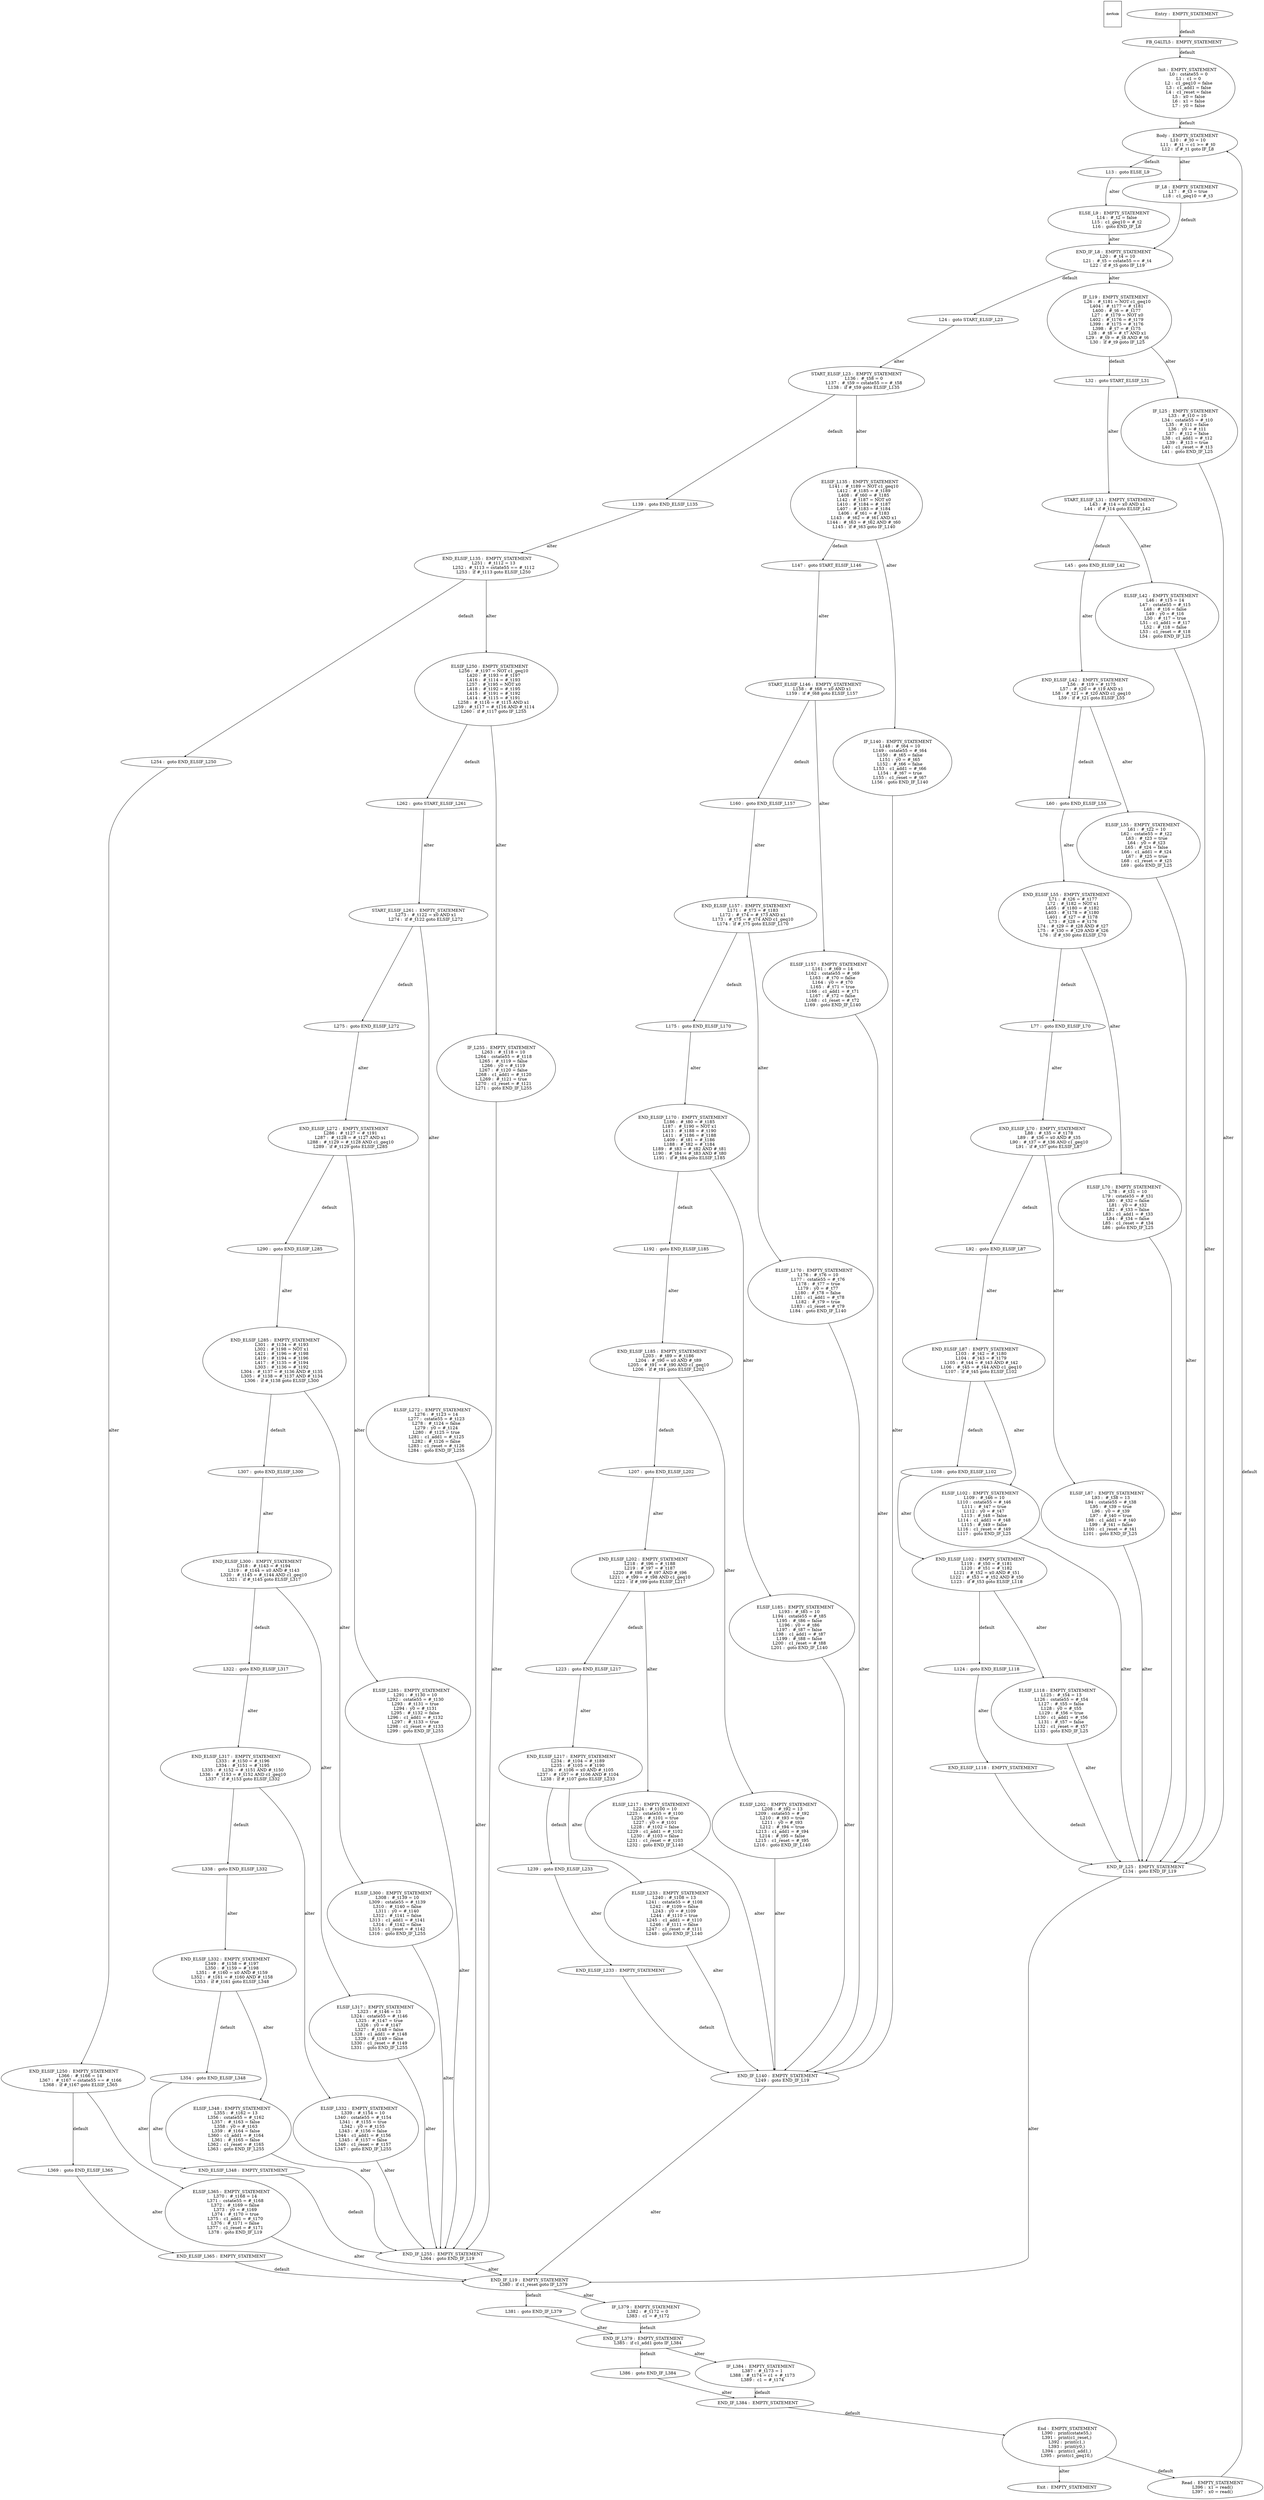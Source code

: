 digraph G {
  ranksep=.25;
  edge [arrowsize=.5]
  domNode [shape=rectangle, fontname="ArialNarrow",
        fontsize=12,  height=1.2];
  "      FB_G4LTL5 :  EMPTY_STATEMENT
"; "           Init :  EMPTY_STATEMENT
             L0 :  cstate55 = 0
             L1 :  c1 = 0
             L2 :  c1_geq10 = false
             L3 :  c1_add1 = false
             L4 :  c1_reset = false
             L5 :  x0 = false
             L6 :  x1 = false
             L7 :  y0 = false
"; "           Body :  EMPTY_STATEMENT
            L10 :  #_t0 = 10
            L11 :  #_t1 = c1 >= #_t0
            L12 :  if #_t1 goto IF_L8
"; "            L13 :  goto ELSE_L9
"; "        ELSE_L9 :  EMPTY_STATEMENT
            L14 :  #_t2 = false
            L15 :  c1_geq10 = #_t2
            L16 :  goto END_IF_L8
"; "          IF_L8 :  EMPTY_STATEMENT
            L17 :  #_t3 = true
            L18 :  c1_geq10 = #_t3
"; "      END_IF_L8 :  EMPTY_STATEMENT
            L20 :  #_t4 = 10
            L21 :  #_t5 = cstate55 == #_t4
            L22 :  if #_t5 goto IF_L19
"; "            L24 :  goto START_ELSIF_L23
"; "         IF_L19 :  EMPTY_STATEMENT
            L26 :  #_t181 = NOT c1_geq10
           L404 :  #_t177 = #_t181
           L400 :  #_t6 = #_t177
            L27 :  #_t179 = NOT x0
           L402 :  #_t176 = #_t179
           L399 :  #_t175 = #_t176
           L398 :  #_t7 = #_t175
            L28 :  #_t8 = #_t7 AND x1
            L29 :  #_t9 = #_t8 AND #_t6
            L30 :  if #_t9 goto IF_L25
"; "            L32 :  goto START_ELSIF_L31
"; "         IF_L25 :  EMPTY_STATEMENT
            L33 :  #_t10 = 10
            L34 :  cstate55 = #_t10
            L35 :  #_t11 = false
            L36 :  y0 = #_t11
            L37 :  #_t12 = false
            L38 :  c1_add1 = #_t12
            L39 :  #_t13 = true
            L40 :  c1_reset = #_t13
            L41 :  goto END_IF_L25
"; "START_ELSIF_L31 :  EMPTY_STATEMENT
            L43 :  #_t14 = x0 AND x1
            L44 :  if #_t14 goto ELSIF_L42
"; "            L45 :  goto END_ELSIF_L42
"; "      ELSIF_L42 :  EMPTY_STATEMENT
            L46 :  #_t15 = 14
            L47 :  cstate55 = #_t15
            L48 :  #_t16 = false
            L49 :  y0 = #_t16
            L50 :  #_t17 = true
            L51 :  c1_add1 = #_t17
            L52 :  #_t18 = false
            L53 :  c1_reset = #_t18
            L54 :  goto END_IF_L25
"; "  END_ELSIF_L42 :  EMPTY_STATEMENT
            L56 :  #_t19 = #_t175
            L57 :  #_t20 = #_t19 AND x1
            L58 :  #_t21 = #_t20 AND c1_geq10
            L59 :  if #_t21 goto ELSIF_L55
"; "            L60 :  goto END_ELSIF_L55
"; "      ELSIF_L55 :  EMPTY_STATEMENT
            L61 :  #_t22 = 10
            L62 :  cstate55 = #_t22
            L63 :  #_t23 = true
            L64 :  y0 = #_t23
            L65 :  #_t24 = false
            L66 :  c1_add1 = #_t24
            L67 :  #_t25 = true
            L68 :  c1_reset = #_t25
            L69 :  goto END_IF_L25
"; "  END_ELSIF_L55 :  EMPTY_STATEMENT
            L71 :  #_t26 = #_t177
            L72 :  #_t182 = NOT x1
           L405 :  #_t180 = #_t182
           L403 :  #_t178 = #_t180
           L401 :  #_t27 = #_t178
            L73 :  #_t28 = #_t176
            L74 :  #_t29 = #_t28 AND #_t27
            L75 :  #_t30 = #_t29 AND #_t26
            L76 :  if #_t30 goto ELSIF_L70
"; "            L77 :  goto END_ELSIF_L70
"; "      ELSIF_L70 :  EMPTY_STATEMENT
            L78 :  #_t31 = 10
            L79 :  cstate55 = #_t31
            L80 :  #_t32 = false
            L81 :  y0 = #_t32
            L82 :  #_t33 = false
            L83 :  c1_add1 = #_t33
            L84 :  #_t34 = false
            L85 :  c1_reset = #_t34
            L86 :  goto END_IF_L25
"; "  END_ELSIF_L70 :  EMPTY_STATEMENT
            L88 :  #_t35 = #_t178
            L89 :  #_t36 = x0 AND #_t35
            L90 :  #_t37 = #_t36 AND c1_geq10
            L91 :  if #_t37 goto ELSIF_L87
"; "            L92 :  goto END_ELSIF_L87
"; "      ELSIF_L87 :  EMPTY_STATEMENT
            L93 :  #_t38 = 13
            L94 :  cstate55 = #_t38
            L95 :  #_t39 = true
            L96 :  y0 = #_t39
            L97 :  #_t40 = true
            L98 :  c1_add1 = #_t40
            L99 :  #_t41 = false
           L100 :  c1_reset = #_t41
           L101 :  goto END_IF_L25
"; "  END_ELSIF_L87 :  EMPTY_STATEMENT
           L103 :  #_t42 = #_t180
           L104 :  #_t43 = #_t179
           L105 :  #_t44 = #_t43 AND #_t42
           L106 :  #_t45 = #_t44 AND c1_geq10
           L107 :  if #_t45 goto ELSIF_L102
"; "           L108 :  goto END_ELSIF_L102
"; "     ELSIF_L102 :  EMPTY_STATEMENT
           L109 :  #_t46 = 10
           L110 :  cstate55 = #_t46
           L111 :  #_t47 = true
           L112 :  y0 = #_t47
           L113 :  #_t48 = false
           L114 :  c1_add1 = #_t48
           L115 :  #_t49 = false
           L116 :  c1_reset = #_t49
           L117 :  goto END_IF_L25
"; " END_ELSIF_L102 :  EMPTY_STATEMENT
           L119 :  #_t50 = #_t181
           L120 :  #_t51 = #_t182
           L121 :  #_t52 = x0 AND #_t51
           L122 :  #_t53 = #_t52 AND #_t50
           L123 :  if #_t53 goto ELSIF_L118
"; "           L124 :  goto END_ELSIF_L118
"; "     ELSIF_L118 :  EMPTY_STATEMENT
           L125 :  #_t54 = 13
           L126 :  cstate55 = #_t54
           L127 :  #_t55 = false
           L128 :  y0 = #_t55
           L129 :  #_t56 = true
           L130 :  c1_add1 = #_t56
           L131 :  #_t57 = false
           L132 :  c1_reset = #_t57
           L133 :  goto END_IF_L25
"; " END_ELSIF_L118 :  EMPTY_STATEMENT
"; "     END_IF_L25 :  EMPTY_STATEMENT
           L134 :  goto END_IF_L19
"; "START_ELSIF_L23 :  EMPTY_STATEMENT
           L136 :  #_t58 = 0
           L137 :  #_t59 = cstate55 == #_t58
           L138 :  if #_t59 goto ELSIF_L135
"; "           L139 :  goto END_ELSIF_L135
"; "     ELSIF_L135 :  EMPTY_STATEMENT
           L141 :  #_t189 = NOT c1_geq10
           L412 :  #_t185 = #_t189
           L408 :  #_t60 = #_t185
           L142 :  #_t187 = NOT x0
           L410 :  #_t184 = #_t187
           L407 :  #_t183 = #_t184
           L406 :  #_t61 = #_t183
           L143 :  #_t62 = #_t61 AND x1
           L144 :  #_t63 = #_t62 AND #_t60
           L145 :  if #_t63 goto IF_L140
"; "           L147 :  goto START_ELSIF_L146
"; "        IF_L140 :  EMPTY_STATEMENT
           L148 :  #_t64 = 10
           L149 :  cstate55 = #_t64
           L150 :  #_t65 = false
           L151 :  y0 = #_t65
           L152 :  #_t66 = false
           L153 :  c1_add1 = #_t66
           L154 :  #_t67 = true
           L155 :  c1_reset = #_t67
           L156 :  goto END_IF_L140
"; "START_ELSIF_L146 :  EMPTY_STATEMENT
           L158 :  #_t68 = x0 AND x1
           L159 :  if #_t68 goto ELSIF_L157
"; "           L160 :  goto END_ELSIF_L157
"; "     ELSIF_L157 :  EMPTY_STATEMENT
           L161 :  #_t69 = 14
           L162 :  cstate55 = #_t69
           L163 :  #_t70 = false
           L164 :  y0 = #_t70
           L165 :  #_t71 = true
           L166 :  c1_add1 = #_t71
           L167 :  #_t72 = false
           L168 :  c1_reset = #_t72
           L169 :  goto END_IF_L140
"; " END_ELSIF_L157 :  EMPTY_STATEMENT
           L171 :  #_t73 = #_t183
           L172 :  #_t74 = #_t73 AND x1
           L173 :  #_t75 = #_t74 AND c1_geq10
           L174 :  if #_t75 goto ELSIF_L170
"; "           L175 :  goto END_ELSIF_L170
"; "     ELSIF_L170 :  EMPTY_STATEMENT
           L176 :  #_t76 = 10
           L177 :  cstate55 = #_t76
           L178 :  #_t77 = true
           L179 :  y0 = #_t77
           L180 :  #_t78 = false
           L181 :  c1_add1 = #_t78
           L182 :  #_t79 = true
           L183 :  c1_reset = #_t79
           L184 :  goto END_IF_L140
"; " END_ELSIF_L170 :  EMPTY_STATEMENT
           L186 :  #_t80 = #_t185
           L187 :  #_t190 = NOT x1
           L413 :  #_t188 = #_t190
           L411 :  #_t186 = #_t188
           L409 :  #_t81 = #_t186
           L188 :  #_t82 = #_t184
           L189 :  #_t83 = #_t82 AND #_t81
           L190 :  #_t84 = #_t83 AND #_t80
           L191 :  if #_t84 goto ELSIF_L185
"; "           L192 :  goto END_ELSIF_L185
"; "     ELSIF_L185 :  EMPTY_STATEMENT
           L193 :  #_t85 = 10
           L194 :  cstate55 = #_t85
           L195 :  #_t86 = false
           L196 :  y0 = #_t86
           L197 :  #_t87 = false
           L198 :  c1_add1 = #_t87
           L199 :  #_t88 = false
           L200 :  c1_reset = #_t88
           L201 :  goto END_IF_L140
"; " END_ELSIF_L185 :  EMPTY_STATEMENT
           L203 :  #_t89 = #_t186
           L204 :  #_t90 = x0 AND #_t89
           L205 :  #_t91 = #_t90 AND c1_geq10
           L206 :  if #_t91 goto ELSIF_L202
"; "           L207 :  goto END_ELSIF_L202
"; "     ELSIF_L202 :  EMPTY_STATEMENT
           L208 :  #_t92 = 13
           L209 :  cstate55 = #_t92
           L210 :  #_t93 = true
           L211 :  y0 = #_t93
           L212 :  #_t94 = true
           L213 :  c1_add1 = #_t94
           L214 :  #_t95 = false
           L215 :  c1_reset = #_t95
           L216 :  goto END_IF_L140
"; " END_ELSIF_L202 :  EMPTY_STATEMENT
           L218 :  #_t96 = #_t188
           L219 :  #_t97 = #_t187
           L220 :  #_t98 = #_t97 AND #_t96
           L221 :  #_t99 = #_t98 AND c1_geq10
           L222 :  if #_t99 goto ELSIF_L217
"; "           L223 :  goto END_ELSIF_L217
"; "     ELSIF_L217 :  EMPTY_STATEMENT
           L224 :  #_t100 = 10
           L225 :  cstate55 = #_t100
           L226 :  #_t101 = true
           L227 :  y0 = #_t101
           L228 :  #_t102 = false
           L229 :  c1_add1 = #_t102
           L230 :  #_t103 = false
           L231 :  c1_reset = #_t103
           L232 :  goto END_IF_L140
"; " END_ELSIF_L217 :  EMPTY_STATEMENT
           L234 :  #_t104 = #_t189
           L235 :  #_t105 = #_t190
           L236 :  #_t106 = x0 AND #_t105
           L237 :  #_t107 = #_t106 AND #_t104
           L238 :  if #_t107 goto ELSIF_L233
"; "           L239 :  goto END_ELSIF_L233
"; "     ELSIF_L233 :  EMPTY_STATEMENT
           L240 :  #_t108 = 13
           L241 :  cstate55 = #_t108
           L242 :  #_t109 = false
           L243 :  y0 = #_t109
           L244 :  #_t110 = true
           L245 :  c1_add1 = #_t110
           L246 :  #_t111 = false
           L247 :  c1_reset = #_t111
           L248 :  goto END_IF_L140
"; " END_ELSIF_L233 :  EMPTY_STATEMENT
"; "    END_IF_L140 :  EMPTY_STATEMENT
           L249 :  goto END_IF_L19
"; " END_ELSIF_L135 :  EMPTY_STATEMENT
           L251 :  #_t112 = 13
           L252 :  #_t113 = cstate55 == #_t112
           L253 :  if #_t113 goto ELSIF_L250
"; "           L254 :  goto END_ELSIF_L250
"; "     ELSIF_L250 :  EMPTY_STATEMENT
           L256 :  #_t197 = NOT c1_geq10
           L420 :  #_t193 = #_t197
           L416 :  #_t114 = #_t193
           L257 :  #_t195 = NOT x0
           L418 :  #_t192 = #_t195
           L415 :  #_t191 = #_t192
           L414 :  #_t115 = #_t191
           L258 :  #_t116 = #_t115 AND x1
           L259 :  #_t117 = #_t116 AND #_t114
           L260 :  if #_t117 goto IF_L255
"; "           L262 :  goto START_ELSIF_L261
"; "        IF_L255 :  EMPTY_STATEMENT
           L263 :  #_t118 = 10
           L264 :  cstate55 = #_t118
           L265 :  #_t119 = false
           L266 :  y0 = #_t119
           L267 :  #_t120 = false
           L268 :  c1_add1 = #_t120
           L269 :  #_t121 = true
           L270 :  c1_reset = #_t121
           L271 :  goto END_IF_L255
"; "START_ELSIF_L261 :  EMPTY_STATEMENT
           L273 :  #_t122 = x0 AND x1
           L274 :  if #_t122 goto ELSIF_L272
"; "           L275 :  goto END_ELSIF_L272
"; "     ELSIF_L272 :  EMPTY_STATEMENT
           L276 :  #_t123 = 14
           L277 :  cstate55 = #_t123
           L278 :  #_t124 = false
           L279 :  y0 = #_t124
           L280 :  #_t125 = true
           L281 :  c1_add1 = #_t125
           L282 :  #_t126 = false
           L283 :  c1_reset = #_t126
           L284 :  goto END_IF_L255
"; " END_ELSIF_L272 :  EMPTY_STATEMENT
           L286 :  #_t127 = #_t191
           L287 :  #_t128 = #_t127 AND x1
           L288 :  #_t129 = #_t128 AND c1_geq10
           L289 :  if #_t129 goto ELSIF_L285
"; "           L290 :  goto END_ELSIF_L285
"; "     ELSIF_L285 :  EMPTY_STATEMENT
           L291 :  #_t130 = 10
           L292 :  cstate55 = #_t130
           L293 :  #_t131 = true
           L294 :  y0 = #_t131
           L295 :  #_t132 = false
           L296 :  c1_add1 = #_t132
           L297 :  #_t133 = true
           L298 :  c1_reset = #_t133
           L299 :  goto END_IF_L255
"; " END_ELSIF_L285 :  EMPTY_STATEMENT
           L301 :  #_t134 = #_t193
           L302 :  #_t198 = NOT x1
           L421 :  #_t196 = #_t198
           L419 :  #_t194 = #_t196
           L417 :  #_t135 = #_t194
           L303 :  #_t136 = #_t192
           L304 :  #_t137 = #_t136 AND #_t135
           L305 :  #_t138 = #_t137 AND #_t134
           L306 :  if #_t138 goto ELSIF_L300
"; "           L307 :  goto END_ELSIF_L300
"; "     ELSIF_L300 :  EMPTY_STATEMENT
           L308 :  #_t139 = 10
           L309 :  cstate55 = #_t139
           L310 :  #_t140 = false
           L311 :  y0 = #_t140
           L312 :  #_t141 = false
           L313 :  c1_add1 = #_t141
           L314 :  #_t142 = false
           L315 :  c1_reset = #_t142
           L316 :  goto END_IF_L255
"; " END_ELSIF_L300 :  EMPTY_STATEMENT
           L318 :  #_t143 = #_t194
           L319 :  #_t144 = x0 AND #_t143
           L320 :  #_t145 = #_t144 AND c1_geq10
           L321 :  if #_t145 goto ELSIF_L317
"; "           L322 :  goto END_ELSIF_L317
"; "     ELSIF_L317 :  EMPTY_STATEMENT
           L323 :  #_t146 = 13
           L324 :  cstate55 = #_t146
           L325 :  #_t147 = true
           L326 :  y0 = #_t147
           L327 :  #_t148 = false
           L328 :  c1_add1 = #_t148
           L329 :  #_t149 = false
           L330 :  c1_reset = #_t149
           L331 :  goto END_IF_L255
"; " END_ELSIF_L317 :  EMPTY_STATEMENT
           L333 :  #_t150 = #_t196
           L334 :  #_t151 = #_t195
           L335 :  #_t152 = #_t151 AND #_t150
           L336 :  #_t153 = #_t152 AND c1_geq10
           L337 :  if #_t153 goto ELSIF_L332
"; "           L338 :  goto END_ELSIF_L332
"; "     ELSIF_L332 :  EMPTY_STATEMENT
           L339 :  #_t154 = 10
           L340 :  cstate55 = #_t154
           L341 :  #_t155 = true
           L342 :  y0 = #_t155
           L343 :  #_t156 = false
           L344 :  c1_add1 = #_t156
           L345 :  #_t157 = false
           L346 :  c1_reset = #_t157
           L347 :  goto END_IF_L255
"; " END_ELSIF_L332 :  EMPTY_STATEMENT
           L349 :  #_t158 = #_t197
           L350 :  #_t159 = #_t198
           L351 :  #_t160 = x0 AND #_t159
           L352 :  #_t161 = #_t160 AND #_t158
           L353 :  if #_t161 goto ELSIF_L348
"; "           L354 :  goto END_ELSIF_L348
"; "     ELSIF_L348 :  EMPTY_STATEMENT
           L355 :  #_t162 = 13
           L356 :  cstate55 = #_t162
           L357 :  #_t163 = false
           L358 :  y0 = #_t163
           L359 :  #_t164 = false
           L360 :  c1_add1 = #_t164
           L361 :  #_t165 = false
           L362 :  c1_reset = #_t165
           L363 :  goto END_IF_L255
"; " END_ELSIF_L348 :  EMPTY_STATEMENT
"; "    END_IF_L255 :  EMPTY_STATEMENT
           L364 :  goto END_IF_L19
"; " END_ELSIF_L250 :  EMPTY_STATEMENT
           L366 :  #_t166 = 14
           L367 :  #_t167 = cstate55 == #_t166
           L368 :  if #_t167 goto ELSIF_L365
"; "           L369 :  goto END_ELSIF_L365
"; "     ELSIF_L365 :  EMPTY_STATEMENT
           L370 :  #_t168 = 14
           L371 :  cstate55 = #_t168
           L372 :  #_t169 = false
           L373 :  y0 = #_t169
           L374 :  #_t170 = true
           L375 :  c1_add1 = #_t170
           L376 :  #_t171 = false
           L377 :  c1_reset = #_t171
           L378 :  goto END_IF_L19
"; " END_ELSIF_L365 :  EMPTY_STATEMENT
"; "     END_IF_L19 :  EMPTY_STATEMENT
           L380 :  if c1_reset goto IF_L379
"; "           L381 :  goto END_IF_L379
"; "        IF_L379 :  EMPTY_STATEMENT
           L382 :  #_t172 = 0
           L383 :  c1 = #_t172
"; "    END_IF_L379 :  EMPTY_STATEMENT
           L385 :  if c1_add1 goto IF_L384
"; "           L386 :  goto END_IF_L384
"; "        IF_L384 :  EMPTY_STATEMENT
           L387 :  #_t173 = 1
           L388 :  #_t174 = c1 + #_t173
           L389 :  c1 = #_t174
"; "    END_IF_L384 :  EMPTY_STATEMENT
"; "          Entry :  EMPTY_STATEMENT
"; "            End :  EMPTY_STATEMENT
           L390 :  print(cstate55,)
           L391 :  print(c1_reset,)
           L392 :  print(c1,)
           L393 :  print(y0,)
           L394 :  print(c1_add1,)
           L395 :  print(c1_geq10,)
"; "           Exit :  EMPTY_STATEMENT
"; "           Read :  EMPTY_STATEMENT
           L396 :  x1 = read()
           L397 :  x0 = read()
"; 
  "      FB_G4LTL5 :  EMPTY_STATEMENT
" -> "           Init :  EMPTY_STATEMENT
             L0 :  cstate55 = 0
             L1 :  c1 = 0
             L2 :  c1_geq10 = false
             L3 :  c1_add1 = false
             L4 :  c1_reset = false
             L5 :  x0 = false
             L6 :  x1 = false
             L7 :  y0 = false
"  [label="default"];
  "           Init :  EMPTY_STATEMENT
             L0 :  cstate55 = 0
             L1 :  c1 = 0
             L2 :  c1_geq10 = false
             L3 :  c1_add1 = false
             L4 :  c1_reset = false
             L5 :  x0 = false
             L6 :  x1 = false
             L7 :  y0 = false
" -> "           Body :  EMPTY_STATEMENT
            L10 :  #_t0 = 10
            L11 :  #_t1 = c1 >= #_t0
            L12 :  if #_t1 goto IF_L8
"  [label="default"];
  "           Body :  EMPTY_STATEMENT
            L10 :  #_t0 = 10
            L11 :  #_t1 = c1 >= #_t0
            L12 :  if #_t1 goto IF_L8
" -> "            L13 :  goto ELSE_L9
"  [label="default"];
  "           Body :  EMPTY_STATEMENT
            L10 :  #_t0 = 10
            L11 :  #_t1 = c1 >= #_t0
            L12 :  if #_t1 goto IF_L8
" -> "          IF_L8 :  EMPTY_STATEMENT
            L17 :  #_t3 = true
            L18 :  c1_geq10 = #_t3
"  [label="alter"];
  "            L13 :  goto ELSE_L9
" -> "        ELSE_L9 :  EMPTY_STATEMENT
            L14 :  #_t2 = false
            L15 :  c1_geq10 = #_t2
            L16 :  goto END_IF_L8
"  [label="alter"];
  "        ELSE_L9 :  EMPTY_STATEMENT
            L14 :  #_t2 = false
            L15 :  c1_geq10 = #_t2
            L16 :  goto END_IF_L8
" -> "      END_IF_L8 :  EMPTY_STATEMENT
            L20 :  #_t4 = 10
            L21 :  #_t5 = cstate55 == #_t4
            L22 :  if #_t5 goto IF_L19
"  [label="alter"];
  "          IF_L8 :  EMPTY_STATEMENT
            L17 :  #_t3 = true
            L18 :  c1_geq10 = #_t3
" -> "      END_IF_L8 :  EMPTY_STATEMENT
            L20 :  #_t4 = 10
            L21 :  #_t5 = cstate55 == #_t4
            L22 :  if #_t5 goto IF_L19
"  [label="default"];
  "      END_IF_L8 :  EMPTY_STATEMENT
            L20 :  #_t4 = 10
            L21 :  #_t5 = cstate55 == #_t4
            L22 :  if #_t5 goto IF_L19
" -> "            L24 :  goto START_ELSIF_L23
"  [label="default"];
  "      END_IF_L8 :  EMPTY_STATEMENT
            L20 :  #_t4 = 10
            L21 :  #_t5 = cstate55 == #_t4
            L22 :  if #_t5 goto IF_L19
" -> "         IF_L19 :  EMPTY_STATEMENT
            L26 :  #_t181 = NOT c1_geq10
           L404 :  #_t177 = #_t181
           L400 :  #_t6 = #_t177
            L27 :  #_t179 = NOT x0
           L402 :  #_t176 = #_t179
           L399 :  #_t175 = #_t176
           L398 :  #_t7 = #_t175
            L28 :  #_t8 = #_t7 AND x1
            L29 :  #_t9 = #_t8 AND #_t6
            L30 :  if #_t9 goto IF_L25
"  [label="alter"];
  "            L24 :  goto START_ELSIF_L23
" -> "START_ELSIF_L23 :  EMPTY_STATEMENT
           L136 :  #_t58 = 0
           L137 :  #_t59 = cstate55 == #_t58
           L138 :  if #_t59 goto ELSIF_L135
"  [label="alter"];
  "         IF_L19 :  EMPTY_STATEMENT
            L26 :  #_t181 = NOT c1_geq10
           L404 :  #_t177 = #_t181
           L400 :  #_t6 = #_t177
            L27 :  #_t179 = NOT x0
           L402 :  #_t176 = #_t179
           L399 :  #_t175 = #_t176
           L398 :  #_t7 = #_t175
            L28 :  #_t8 = #_t7 AND x1
            L29 :  #_t9 = #_t8 AND #_t6
            L30 :  if #_t9 goto IF_L25
" -> "            L32 :  goto START_ELSIF_L31
"  [label="default"];
  "         IF_L19 :  EMPTY_STATEMENT
            L26 :  #_t181 = NOT c1_geq10
           L404 :  #_t177 = #_t181
           L400 :  #_t6 = #_t177
            L27 :  #_t179 = NOT x0
           L402 :  #_t176 = #_t179
           L399 :  #_t175 = #_t176
           L398 :  #_t7 = #_t175
            L28 :  #_t8 = #_t7 AND x1
            L29 :  #_t9 = #_t8 AND #_t6
            L30 :  if #_t9 goto IF_L25
" -> "         IF_L25 :  EMPTY_STATEMENT
            L33 :  #_t10 = 10
            L34 :  cstate55 = #_t10
            L35 :  #_t11 = false
            L36 :  y0 = #_t11
            L37 :  #_t12 = false
            L38 :  c1_add1 = #_t12
            L39 :  #_t13 = true
            L40 :  c1_reset = #_t13
            L41 :  goto END_IF_L25
"  [label="alter"];
  "            L32 :  goto START_ELSIF_L31
" -> "START_ELSIF_L31 :  EMPTY_STATEMENT
            L43 :  #_t14 = x0 AND x1
            L44 :  if #_t14 goto ELSIF_L42
"  [label="alter"];
  "         IF_L25 :  EMPTY_STATEMENT
            L33 :  #_t10 = 10
            L34 :  cstate55 = #_t10
            L35 :  #_t11 = false
            L36 :  y0 = #_t11
            L37 :  #_t12 = false
            L38 :  c1_add1 = #_t12
            L39 :  #_t13 = true
            L40 :  c1_reset = #_t13
            L41 :  goto END_IF_L25
" -> "     END_IF_L25 :  EMPTY_STATEMENT
           L134 :  goto END_IF_L19
"  [label="alter"];
  "START_ELSIF_L31 :  EMPTY_STATEMENT
            L43 :  #_t14 = x0 AND x1
            L44 :  if #_t14 goto ELSIF_L42
" -> "            L45 :  goto END_ELSIF_L42
"  [label="default"];
  "START_ELSIF_L31 :  EMPTY_STATEMENT
            L43 :  #_t14 = x0 AND x1
            L44 :  if #_t14 goto ELSIF_L42
" -> "      ELSIF_L42 :  EMPTY_STATEMENT
            L46 :  #_t15 = 14
            L47 :  cstate55 = #_t15
            L48 :  #_t16 = false
            L49 :  y0 = #_t16
            L50 :  #_t17 = true
            L51 :  c1_add1 = #_t17
            L52 :  #_t18 = false
            L53 :  c1_reset = #_t18
            L54 :  goto END_IF_L25
"  [label="alter"];
  "            L45 :  goto END_ELSIF_L42
" -> "  END_ELSIF_L42 :  EMPTY_STATEMENT
            L56 :  #_t19 = #_t175
            L57 :  #_t20 = #_t19 AND x1
            L58 :  #_t21 = #_t20 AND c1_geq10
            L59 :  if #_t21 goto ELSIF_L55
"  [label="alter"];
  "      ELSIF_L42 :  EMPTY_STATEMENT
            L46 :  #_t15 = 14
            L47 :  cstate55 = #_t15
            L48 :  #_t16 = false
            L49 :  y0 = #_t16
            L50 :  #_t17 = true
            L51 :  c1_add1 = #_t17
            L52 :  #_t18 = false
            L53 :  c1_reset = #_t18
            L54 :  goto END_IF_L25
" -> "     END_IF_L25 :  EMPTY_STATEMENT
           L134 :  goto END_IF_L19
"  [label="alter"];
  "  END_ELSIF_L42 :  EMPTY_STATEMENT
            L56 :  #_t19 = #_t175
            L57 :  #_t20 = #_t19 AND x1
            L58 :  #_t21 = #_t20 AND c1_geq10
            L59 :  if #_t21 goto ELSIF_L55
" -> "            L60 :  goto END_ELSIF_L55
"  [label="default"];
  "  END_ELSIF_L42 :  EMPTY_STATEMENT
            L56 :  #_t19 = #_t175
            L57 :  #_t20 = #_t19 AND x1
            L58 :  #_t21 = #_t20 AND c1_geq10
            L59 :  if #_t21 goto ELSIF_L55
" -> "      ELSIF_L55 :  EMPTY_STATEMENT
            L61 :  #_t22 = 10
            L62 :  cstate55 = #_t22
            L63 :  #_t23 = true
            L64 :  y0 = #_t23
            L65 :  #_t24 = false
            L66 :  c1_add1 = #_t24
            L67 :  #_t25 = true
            L68 :  c1_reset = #_t25
            L69 :  goto END_IF_L25
"  [label="alter"];
  "            L60 :  goto END_ELSIF_L55
" -> "  END_ELSIF_L55 :  EMPTY_STATEMENT
            L71 :  #_t26 = #_t177
            L72 :  #_t182 = NOT x1
           L405 :  #_t180 = #_t182
           L403 :  #_t178 = #_t180
           L401 :  #_t27 = #_t178
            L73 :  #_t28 = #_t176
            L74 :  #_t29 = #_t28 AND #_t27
            L75 :  #_t30 = #_t29 AND #_t26
            L76 :  if #_t30 goto ELSIF_L70
"  [label="alter"];
  "      ELSIF_L55 :  EMPTY_STATEMENT
            L61 :  #_t22 = 10
            L62 :  cstate55 = #_t22
            L63 :  #_t23 = true
            L64 :  y0 = #_t23
            L65 :  #_t24 = false
            L66 :  c1_add1 = #_t24
            L67 :  #_t25 = true
            L68 :  c1_reset = #_t25
            L69 :  goto END_IF_L25
" -> "     END_IF_L25 :  EMPTY_STATEMENT
           L134 :  goto END_IF_L19
"  [label="alter"];
  "  END_ELSIF_L55 :  EMPTY_STATEMENT
            L71 :  #_t26 = #_t177
            L72 :  #_t182 = NOT x1
           L405 :  #_t180 = #_t182
           L403 :  #_t178 = #_t180
           L401 :  #_t27 = #_t178
            L73 :  #_t28 = #_t176
            L74 :  #_t29 = #_t28 AND #_t27
            L75 :  #_t30 = #_t29 AND #_t26
            L76 :  if #_t30 goto ELSIF_L70
" -> "            L77 :  goto END_ELSIF_L70
"  [label="default"];
  "  END_ELSIF_L55 :  EMPTY_STATEMENT
            L71 :  #_t26 = #_t177
            L72 :  #_t182 = NOT x1
           L405 :  #_t180 = #_t182
           L403 :  #_t178 = #_t180
           L401 :  #_t27 = #_t178
            L73 :  #_t28 = #_t176
            L74 :  #_t29 = #_t28 AND #_t27
            L75 :  #_t30 = #_t29 AND #_t26
            L76 :  if #_t30 goto ELSIF_L70
" -> "      ELSIF_L70 :  EMPTY_STATEMENT
            L78 :  #_t31 = 10
            L79 :  cstate55 = #_t31
            L80 :  #_t32 = false
            L81 :  y0 = #_t32
            L82 :  #_t33 = false
            L83 :  c1_add1 = #_t33
            L84 :  #_t34 = false
            L85 :  c1_reset = #_t34
            L86 :  goto END_IF_L25
"  [label="alter"];
  "            L77 :  goto END_ELSIF_L70
" -> "  END_ELSIF_L70 :  EMPTY_STATEMENT
            L88 :  #_t35 = #_t178
            L89 :  #_t36 = x0 AND #_t35
            L90 :  #_t37 = #_t36 AND c1_geq10
            L91 :  if #_t37 goto ELSIF_L87
"  [label="alter"];
  "      ELSIF_L70 :  EMPTY_STATEMENT
            L78 :  #_t31 = 10
            L79 :  cstate55 = #_t31
            L80 :  #_t32 = false
            L81 :  y0 = #_t32
            L82 :  #_t33 = false
            L83 :  c1_add1 = #_t33
            L84 :  #_t34 = false
            L85 :  c1_reset = #_t34
            L86 :  goto END_IF_L25
" -> "     END_IF_L25 :  EMPTY_STATEMENT
           L134 :  goto END_IF_L19
"  [label="alter"];
  "  END_ELSIF_L70 :  EMPTY_STATEMENT
            L88 :  #_t35 = #_t178
            L89 :  #_t36 = x0 AND #_t35
            L90 :  #_t37 = #_t36 AND c1_geq10
            L91 :  if #_t37 goto ELSIF_L87
" -> "            L92 :  goto END_ELSIF_L87
"  [label="default"];
  "  END_ELSIF_L70 :  EMPTY_STATEMENT
            L88 :  #_t35 = #_t178
            L89 :  #_t36 = x0 AND #_t35
            L90 :  #_t37 = #_t36 AND c1_geq10
            L91 :  if #_t37 goto ELSIF_L87
" -> "      ELSIF_L87 :  EMPTY_STATEMENT
            L93 :  #_t38 = 13
            L94 :  cstate55 = #_t38
            L95 :  #_t39 = true
            L96 :  y0 = #_t39
            L97 :  #_t40 = true
            L98 :  c1_add1 = #_t40
            L99 :  #_t41 = false
           L100 :  c1_reset = #_t41
           L101 :  goto END_IF_L25
"  [label="alter"];
  "            L92 :  goto END_ELSIF_L87
" -> "  END_ELSIF_L87 :  EMPTY_STATEMENT
           L103 :  #_t42 = #_t180
           L104 :  #_t43 = #_t179
           L105 :  #_t44 = #_t43 AND #_t42
           L106 :  #_t45 = #_t44 AND c1_geq10
           L107 :  if #_t45 goto ELSIF_L102
"  [label="alter"];
  "      ELSIF_L87 :  EMPTY_STATEMENT
            L93 :  #_t38 = 13
            L94 :  cstate55 = #_t38
            L95 :  #_t39 = true
            L96 :  y0 = #_t39
            L97 :  #_t40 = true
            L98 :  c1_add1 = #_t40
            L99 :  #_t41 = false
           L100 :  c1_reset = #_t41
           L101 :  goto END_IF_L25
" -> "     END_IF_L25 :  EMPTY_STATEMENT
           L134 :  goto END_IF_L19
"  [label="alter"];
  "  END_ELSIF_L87 :  EMPTY_STATEMENT
           L103 :  #_t42 = #_t180
           L104 :  #_t43 = #_t179
           L105 :  #_t44 = #_t43 AND #_t42
           L106 :  #_t45 = #_t44 AND c1_geq10
           L107 :  if #_t45 goto ELSIF_L102
" -> "           L108 :  goto END_ELSIF_L102
"  [label="default"];
  "  END_ELSIF_L87 :  EMPTY_STATEMENT
           L103 :  #_t42 = #_t180
           L104 :  #_t43 = #_t179
           L105 :  #_t44 = #_t43 AND #_t42
           L106 :  #_t45 = #_t44 AND c1_geq10
           L107 :  if #_t45 goto ELSIF_L102
" -> "     ELSIF_L102 :  EMPTY_STATEMENT
           L109 :  #_t46 = 10
           L110 :  cstate55 = #_t46
           L111 :  #_t47 = true
           L112 :  y0 = #_t47
           L113 :  #_t48 = false
           L114 :  c1_add1 = #_t48
           L115 :  #_t49 = false
           L116 :  c1_reset = #_t49
           L117 :  goto END_IF_L25
"  [label="alter"];
  "           L108 :  goto END_ELSIF_L102
" -> " END_ELSIF_L102 :  EMPTY_STATEMENT
           L119 :  #_t50 = #_t181
           L120 :  #_t51 = #_t182
           L121 :  #_t52 = x0 AND #_t51
           L122 :  #_t53 = #_t52 AND #_t50
           L123 :  if #_t53 goto ELSIF_L118
"  [label="alter"];
  "     ELSIF_L102 :  EMPTY_STATEMENT
           L109 :  #_t46 = 10
           L110 :  cstate55 = #_t46
           L111 :  #_t47 = true
           L112 :  y0 = #_t47
           L113 :  #_t48 = false
           L114 :  c1_add1 = #_t48
           L115 :  #_t49 = false
           L116 :  c1_reset = #_t49
           L117 :  goto END_IF_L25
" -> "     END_IF_L25 :  EMPTY_STATEMENT
           L134 :  goto END_IF_L19
"  [label="alter"];
  " END_ELSIF_L102 :  EMPTY_STATEMENT
           L119 :  #_t50 = #_t181
           L120 :  #_t51 = #_t182
           L121 :  #_t52 = x0 AND #_t51
           L122 :  #_t53 = #_t52 AND #_t50
           L123 :  if #_t53 goto ELSIF_L118
" -> "           L124 :  goto END_ELSIF_L118
"  [label="default"];
  " END_ELSIF_L102 :  EMPTY_STATEMENT
           L119 :  #_t50 = #_t181
           L120 :  #_t51 = #_t182
           L121 :  #_t52 = x0 AND #_t51
           L122 :  #_t53 = #_t52 AND #_t50
           L123 :  if #_t53 goto ELSIF_L118
" -> "     ELSIF_L118 :  EMPTY_STATEMENT
           L125 :  #_t54 = 13
           L126 :  cstate55 = #_t54
           L127 :  #_t55 = false
           L128 :  y0 = #_t55
           L129 :  #_t56 = true
           L130 :  c1_add1 = #_t56
           L131 :  #_t57 = false
           L132 :  c1_reset = #_t57
           L133 :  goto END_IF_L25
"  [label="alter"];
  "           L124 :  goto END_ELSIF_L118
" -> " END_ELSIF_L118 :  EMPTY_STATEMENT
"  [label="alter"];
  "     ELSIF_L118 :  EMPTY_STATEMENT
           L125 :  #_t54 = 13
           L126 :  cstate55 = #_t54
           L127 :  #_t55 = false
           L128 :  y0 = #_t55
           L129 :  #_t56 = true
           L130 :  c1_add1 = #_t56
           L131 :  #_t57 = false
           L132 :  c1_reset = #_t57
           L133 :  goto END_IF_L25
" -> "     END_IF_L25 :  EMPTY_STATEMENT
           L134 :  goto END_IF_L19
"  [label="alter"];
  " END_ELSIF_L118 :  EMPTY_STATEMENT
" -> "     END_IF_L25 :  EMPTY_STATEMENT
           L134 :  goto END_IF_L19
"  [label="default"];
  "     END_IF_L25 :  EMPTY_STATEMENT
           L134 :  goto END_IF_L19
" -> "     END_IF_L19 :  EMPTY_STATEMENT
           L380 :  if c1_reset goto IF_L379
"  [label="alter"];
  "START_ELSIF_L23 :  EMPTY_STATEMENT
           L136 :  #_t58 = 0
           L137 :  #_t59 = cstate55 == #_t58
           L138 :  if #_t59 goto ELSIF_L135
" -> "           L139 :  goto END_ELSIF_L135
"  [label="default"];
  "START_ELSIF_L23 :  EMPTY_STATEMENT
           L136 :  #_t58 = 0
           L137 :  #_t59 = cstate55 == #_t58
           L138 :  if #_t59 goto ELSIF_L135
" -> "     ELSIF_L135 :  EMPTY_STATEMENT
           L141 :  #_t189 = NOT c1_geq10
           L412 :  #_t185 = #_t189
           L408 :  #_t60 = #_t185
           L142 :  #_t187 = NOT x0
           L410 :  #_t184 = #_t187
           L407 :  #_t183 = #_t184
           L406 :  #_t61 = #_t183
           L143 :  #_t62 = #_t61 AND x1
           L144 :  #_t63 = #_t62 AND #_t60
           L145 :  if #_t63 goto IF_L140
"  [label="alter"];
  "           L139 :  goto END_ELSIF_L135
" -> " END_ELSIF_L135 :  EMPTY_STATEMENT
           L251 :  #_t112 = 13
           L252 :  #_t113 = cstate55 == #_t112
           L253 :  if #_t113 goto ELSIF_L250
"  [label="alter"];
  "     ELSIF_L135 :  EMPTY_STATEMENT
           L141 :  #_t189 = NOT c1_geq10
           L412 :  #_t185 = #_t189
           L408 :  #_t60 = #_t185
           L142 :  #_t187 = NOT x0
           L410 :  #_t184 = #_t187
           L407 :  #_t183 = #_t184
           L406 :  #_t61 = #_t183
           L143 :  #_t62 = #_t61 AND x1
           L144 :  #_t63 = #_t62 AND #_t60
           L145 :  if #_t63 goto IF_L140
" -> "           L147 :  goto START_ELSIF_L146
"  [label="default"];
  "     ELSIF_L135 :  EMPTY_STATEMENT
           L141 :  #_t189 = NOT c1_geq10
           L412 :  #_t185 = #_t189
           L408 :  #_t60 = #_t185
           L142 :  #_t187 = NOT x0
           L410 :  #_t184 = #_t187
           L407 :  #_t183 = #_t184
           L406 :  #_t61 = #_t183
           L143 :  #_t62 = #_t61 AND x1
           L144 :  #_t63 = #_t62 AND #_t60
           L145 :  if #_t63 goto IF_L140
" -> "        IF_L140 :  EMPTY_STATEMENT
           L148 :  #_t64 = 10
           L149 :  cstate55 = #_t64
           L150 :  #_t65 = false
           L151 :  y0 = #_t65
           L152 :  #_t66 = false
           L153 :  c1_add1 = #_t66
           L154 :  #_t67 = true
           L155 :  c1_reset = #_t67
           L156 :  goto END_IF_L140
"  [label="alter"];
  "           L147 :  goto START_ELSIF_L146
" -> "START_ELSIF_L146 :  EMPTY_STATEMENT
           L158 :  #_t68 = x0 AND x1
           L159 :  if #_t68 goto ELSIF_L157
"  [label="alter"];
  "        IF_L140 :  EMPTY_STATEMENT
           L148 :  #_t64 = 10
           L149 :  cstate55 = #_t64
           L150 :  #_t65 = false
           L151 :  y0 = #_t65
           L152 :  #_t66 = false
           L153 :  c1_add1 = #_t66
           L154 :  #_t67 = true
           L155 :  c1_reset = #_t67
           L156 :  goto END_IF_L140
" -> "    END_IF_L140 :  EMPTY_STATEMENT
           L249 :  goto END_IF_L19
"  [label="alter"];
  "START_ELSIF_L146 :  EMPTY_STATEMENT
           L158 :  #_t68 = x0 AND x1
           L159 :  if #_t68 goto ELSIF_L157
" -> "           L160 :  goto END_ELSIF_L157
"  [label="default"];
  "START_ELSIF_L146 :  EMPTY_STATEMENT
           L158 :  #_t68 = x0 AND x1
           L159 :  if #_t68 goto ELSIF_L157
" -> "     ELSIF_L157 :  EMPTY_STATEMENT
           L161 :  #_t69 = 14
           L162 :  cstate55 = #_t69
           L163 :  #_t70 = false
           L164 :  y0 = #_t70
           L165 :  #_t71 = true
           L166 :  c1_add1 = #_t71
           L167 :  #_t72 = false
           L168 :  c1_reset = #_t72
           L169 :  goto END_IF_L140
"  [label="alter"];
  "           L160 :  goto END_ELSIF_L157
" -> " END_ELSIF_L157 :  EMPTY_STATEMENT
           L171 :  #_t73 = #_t183
           L172 :  #_t74 = #_t73 AND x1
           L173 :  #_t75 = #_t74 AND c1_geq10
           L174 :  if #_t75 goto ELSIF_L170
"  [label="alter"];
  "     ELSIF_L157 :  EMPTY_STATEMENT
           L161 :  #_t69 = 14
           L162 :  cstate55 = #_t69
           L163 :  #_t70 = false
           L164 :  y0 = #_t70
           L165 :  #_t71 = true
           L166 :  c1_add1 = #_t71
           L167 :  #_t72 = false
           L168 :  c1_reset = #_t72
           L169 :  goto END_IF_L140
" -> "    END_IF_L140 :  EMPTY_STATEMENT
           L249 :  goto END_IF_L19
"  [label="alter"];
  " END_ELSIF_L157 :  EMPTY_STATEMENT
           L171 :  #_t73 = #_t183
           L172 :  #_t74 = #_t73 AND x1
           L173 :  #_t75 = #_t74 AND c1_geq10
           L174 :  if #_t75 goto ELSIF_L170
" -> "           L175 :  goto END_ELSIF_L170
"  [label="default"];
  " END_ELSIF_L157 :  EMPTY_STATEMENT
           L171 :  #_t73 = #_t183
           L172 :  #_t74 = #_t73 AND x1
           L173 :  #_t75 = #_t74 AND c1_geq10
           L174 :  if #_t75 goto ELSIF_L170
" -> "     ELSIF_L170 :  EMPTY_STATEMENT
           L176 :  #_t76 = 10
           L177 :  cstate55 = #_t76
           L178 :  #_t77 = true
           L179 :  y0 = #_t77
           L180 :  #_t78 = false
           L181 :  c1_add1 = #_t78
           L182 :  #_t79 = true
           L183 :  c1_reset = #_t79
           L184 :  goto END_IF_L140
"  [label="alter"];
  "           L175 :  goto END_ELSIF_L170
" -> " END_ELSIF_L170 :  EMPTY_STATEMENT
           L186 :  #_t80 = #_t185
           L187 :  #_t190 = NOT x1
           L413 :  #_t188 = #_t190
           L411 :  #_t186 = #_t188
           L409 :  #_t81 = #_t186
           L188 :  #_t82 = #_t184
           L189 :  #_t83 = #_t82 AND #_t81
           L190 :  #_t84 = #_t83 AND #_t80
           L191 :  if #_t84 goto ELSIF_L185
"  [label="alter"];
  "     ELSIF_L170 :  EMPTY_STATEMENT
           L176 :  #_t76 = 10
           L177 :  cstate55 = #_t76
           L178 :  #_t77 = true
           L179 :  y0 = #_t77
           L180 :  #_t78 = false
           L181 :  c1_add1 = #_t78
           L182 :  #_t79 = true
           L183 :  c1_reset = #_t79
           L184 :  goto END_IF_L140
" -> "    END_IF_L140 :  EMPTY_STATEMENT
           L249 :  goto END_IF_L19
"  [label="alter"];
  " END_ELSIF_L170 :  EMPTY_STATEMENT
           L186 :  #_t80 = #_t185
           L187 :  #_t190 = NOT x1
           L413 :  #_t188 = #_t190
           L411 :  #_t186 = #_t188
           L409 :  #_t81 = #_t186
           L188 :  #_t82 = #_t184
           L189 :  #_t83 = #_t82 AND #_t81
           L190 :  #_t84 = #_t83 AND #_t80
           L191 :  if #_t84 goto ELSIF_L185
" -> "           L192 :  goto END_ELSIF_L185
"  [label="default"];
  " END_ELSIF_L170 :  EMPTY_STATEMENT
           L186 :  #_t80 = #_t185
           L187 :  #_t190 = NOT x1
           L413 :  #_t188 = #_t190
           L411 :  #_t186 = #_t188
           L409 :  #_t81 = #_t186
           L188 :  #_t82 = #_t184
           L189 :  #_t83 = #_t82 AND #_t81
           L190 :  #_t84 = #_t83 AND #_t80
           L191 :  if #_t84 goto ELSIF_L185
" -> "     ELSIF_L185 :  EMPTY_STATEMENT
           L193 :  #_t85 = 10
           L194 :  cstate55 = #_t85
           L195 :  #_t86 = false
           L196 :  y0 = #_t86
           L197 :  #_t87 = false
           L198 :  c1_add1 = #_t87
           L199 :  #_t88 = false
           L200 :  c1_reset = #_t88
           L201 :  goto END_IF_L140
"  [label="alter"];
  "           L192 :  goto END_ELSIF_L185
" -> " END_ELSIF_L185 :  EMPTY_STATEMENT
           L203 :  #_t89 = #_t186
           L204 :  #_t90 = x0 AND #_t89
           L205 :  #_t91 = #_t90 AND c1_geq10
           L206 :  if #_t91 goto ELSIF_L202
"  [label="alter"];
  "     ELSIF_L185 :  EMPTY_STATEMENT
           L193 :  #_t85 = 10
           L194 :  cstate55 = #_t85
           L195 :  #_t86 = false
           L196 :  y0 = #_t86
           L197 :  #_t87 = false
           L198 :  c1_add1 = #_t87
           L199 :  #_t88 = false
           L200 :  c1_reset = #_t88
           L201 :  goto END_IF_L140
" -> "    END_IF_L140 :  EMPTY_STATEMENT
           L249 :  goto END_IF_L19
"  [label="alter"];
  " END_ELSIF_L185 :  EMPTY_STATEMENT
           L203 :  #_t89 = #_t186
           L204 :  #_t90 = x0 AND #_t89
           L205 :  #_t91 = #_t90 AND c1_geq10
           L206 :  if #_t91 goto ELSIF_L202
" -> "           L207 :  goto END_ELSIF_L202
"  [label="default"];
  " END_ELSIF_L185 :  EMPTY_STATEMENT
           L203 :  #_t89 = #_t186
           L204 :  #_t90 = x0 AND #_t89
           L205 :  #_t91 = #_t90 AND c1_geq10
           L206 :  if #_t91 goto ELSIF_L202
" -> "     ELSIF_L202 :  EMPTY_STATEMENT
           L208 :  #_t92 = 13
           L209 :  cstate55 = #_t92
           L210 :  #_t93 = true
           L211 :  y0 = #_t93
           L212 :  #_t94 = true
           L213 :  c1_add1 = #_t94
           L214 :  #_t95 = false
           L215 :  c1_reset = #_t95
           L216 :  goto END_IF_L140
"  [label="alter"];
  "           L207 :  goto END_ELSIF_L202
" -> " END_ELSIF_L202 :  EMPTY_STATEMENT
           L218 :  #_t96 = #_t188
           L219 :  #_t97 = #_t187
           L220 :  #_t98 = #_t97 AND #_t96
           L221 :  #_t99 = #_t98 AND c1_geq10
           L222 :  if #_t99 goto ELSIF_L217
"  [label="alter"];
  "     ELSIF_L202 :  EMPTY_STATEMENT
           L208 :  #_t92 = 13
           L209 :  cstate55 = #_t92
           L210 :  #_t93 = true
           L211 :  y0 = #_t93
           L212 :  #_t94 = true
           L213 :  c1_add1 = #_t94
           L214 :  #_t95 = false
           L215 :  c1_reset = #_t95
           L216 :  goto END_IF_L140
" -> "    END_IF_L140 :  EMPTY_STATEMENT
           L249 :  goto END_IF_L19
"  [label="alter"];
  " END_ELSIF_L202 :  EMPTY_STATEMENT
           L218 :  #_t96 = #_t188
           L219 :  #_t97 = #_t187
           L220 :  #_t98 = #_t97 AND #_t96
           L221 :  #_t99 = #_t98 AND c1_geq10
           L222 :  if #_t99 goto ELSIF_L217
" -> "           L223 :  goto END_ELSIF_L217
"  [label="default"];
  " END_ELSIF_L202 :  EMPTY_STATEMENT
           L218 :  #_t96 = #_t188
           L219 :  #_t97 = #_t187
           L220 :  #_t98 = #_t97 AND #_t96
           L221 :  #_t99 = #_t98 AND c1_geq10
           L222 :  if #_t99 goto ELSIF_L217
" -> "     ELSIF_L217 :  EMPTY_STATEMENT
           L224 :  #_t100 = 10
           L225 :  cstate55 = #_t100
           L226 :  #_t101 = true
           L227 :  y0 = #_t101
           L228 :  #_t102 = false
           L229 :  c1_add1 = #_t102
           L230 :  #_t103 = false
           L231 :  c1_reset = #_t103
           L232 :  goto END_IF_L140
"  [label="alter"];
  "           L223 :  goto END_ELSIF_L217
" -> " END_ELSIF_L217 :  EMPTY_STATEMENT
           L234 :  #_t104 = #_t189
           L235 :  #_t105 = #_t190
           L236 :  #_t106 = x0 AND #_t105
           L237 :  #_t107 = #_t106 AND #_t104
           L238 :  if #_t107 goto ELSIF_L233
"  [label="alter"];
  "     ELSIF_L217 :  EMPTY_STATEMENT
           L224 :  #_t100 = 10
           L225 :  cstate55 = #_t100
           L226 :  #_t101 = true
           L227 :  y0 = #_t101
           L228 :  #_t102 = false
           L229 :  c1_add1 = #_t102
           L230 :  #_t103 = false
           L231 :  c1_reset = #_t103
           L232 :  goto END_IF_L140
" -> "    END_IF_L140 :  EMPTY_STATEMENT
           L249 :  goto END_IF_L19
"  [label="alter"];
  " END_ELSIF_L217 :  EMPTY_STATEMENT
           L234 :  #_t104 = #_t189
           L235 :  #_t105 = #_t190
           L236 :  #_t106 = x0 AND #_t105
           L237 :  #_t107 = #_t106 AND #_t104
           L238 :  if #_t107 goto ELSIF_L233
" -> "           L239 :  goto END_ELSIF_L233
"  [label="default"];
  " END_ELSIF_L217 :  EMPTY_STATEMENT
           L234 :  #_t104 = #_t189
           L235 :  #_t105 = #_t190
           L236 :  #_t106 = x0 AND #_t105
           L237 :  #_t107 = #_t106 AND #_t104
           L238 :  if #_t107 goto ELSIF_L233
" -> "     ELSIF_L233 :  EMPTY_STATEMENT
           L240 :  #_t108 = 13
           L241 :  cstate55 = #_t108
           L242 :  #_t109 = false
           L243 :  y0 = #_t109
           L244 :  #_t110 = true
           L245 :  c1_add1 = #_t110
           L246 :  #_t111 = false
           L247 :  c1_reset = #_t111
           L248 :  goto END_IF_L140
"  [label="alter"];
  "           L239 :  goto END_ELSIF_L233
" -> " END_ELSIF_L233 :  EMPTY_STATEMENT
"  [label="alter"];
  "     ELSIF_L233 :  EMPTY_STATEMENT
           L240 :  #_t108 = 13
           L241 :  cstate55 = #_t108
           L242 :  #_t109 = false
           L243 :  y0 = #_t109
           L244 :  #_t110 = true
           L245 :  c1_add1 = #_t110
           L246 :  #_t111 = false
           L247 :  c1_reset = #_t111
           L248 :  goto END_IF_L140
" -> "    END_IF_L140 :  EMPTY_STATEMENT
           L249 :  goto END_IF_L19
"  [label="alter"];
  " END_ELSIF_L233 :  EMPTY_STATEMENT
" -> "    END_IF_L140 :  EMPTY_STATEMENT
           L249 :  goto END_IF_L19
"  [label="default"];
  "    END_IF_L140 :  EMPTY_STATEMENT
           L249 :  goto END_IF_L19
" -> "     END_IF_L19 :  EMPTY_STATEMENT
           L380 :  if c1_reset goto IF_L379
"  [label="alter"];
  " END_ELSIF_L135 :  EMPTY_STATEMENT
           L251 :  #_t112 = 13
           L252 :  #_t113 = cstate55 == #_t112
           L253 :  if #_t113 goto ELSIF_L250
" -> "           L254 :  goto END_ELSIF_L250
"  [label="default"];
  " END_ELSIF_L135 :  EMPTY_STATEMENT
           L251 :  #_t112 = 13
           L252 :  #_t113 = cstate55 == #_t112
           L253 :  if #_t113 goto ELSIF_L250
" -> "     ELSIF_L250 :  EMPTY_STATEMENT
           L256 :  #_t197 = NOT c1_geq10
           L420 :  #_t193 = #_t197
           L416 :  #_t114 = #_t193
           L257 :  #_t195 = NOT x0
           L418 :  #_t192 = #_t195
           L415 :  #_t191 = #_t192
           L414 :  #_t115 = #_t191
           L258 :  #_t116 = #_t115 AND x1
           L259 :  #_t117 = #_t116 AND #_t114
           L260 :  if #_t117 goto IF_L255
"  [label="alter"];
  "           L254 :  goto END_ELSIF_L250
" -> " END_ELSIF_L250 :  EMPTY_STATEMENT
           L366 :  #_t166 = 14
           L367 :  #_t167 = cstate55 == #_t166
           L368 :  if #_t167 goto ELSIF_L365
"  [label="alter"];
  "     ELSIF_L250 :  EMPTY_STATEMENT
           L256 :  #_t197 = NOT c1_geq10
           L420 :  #_t193 = #_t197
           L416 :  #_t114 = #_t193
           L257 :  #_t195 = NOT x0
           L418 :  #_t192 = #_t195
           L415 :  #_t191 = #_t192
           L414 :  #_t115 = #_t191
           L258 :  #_t116 = #_t115 AND x1
           L259 :  #_t117 = #_t116 AND #_t114
           L260 :  if #_t117 goto IF_L255
" -> "           L262 :  goto START_ELSIF_L261
"  [label="default"];
  "     ELSIF_L250 :  EMPTY_STATEMENT
           L256 :  #_t197 = NOT c1_geq10
           L420 :  #_t193 = #_t197
           L416 :  #_t114 = #_t193
           L257 :  #_t195 = NOT x0
           L418 :  #_t192 = #_t195
           L415 :  #_t191 = #_t192
           L414 :  #_t115 = #_t191
           L258 :  #_t116 = #_t115 AND x1
           L259 :  #_t117 = #_t116 AND #_t114
           L260 :  if #_t117 goto IF_L255
" -> "        IF_L255 :  EMPTY_STATEMENT
           L263 :  #_t118 = 10
           L264 :  cstate55 = #_t118
           L265 :  #_t119 = false
           L266 :  y0 = #_t119
           L267 :  #_t120 = false
           L268 :  c1_add1 = #_t120
           L269 :  #_t121 = true
           L270 :  c1_reset = #_t121
           L271 :  goto END_IF_L255
"  [label="alter"];
  "           L262 :  goto START_ELSIF_L261
" -> "START_ELSIF_L261 :  EMPTY_STATEMENT
           L273 :  #_t122 = x0 AND x1
           L274 :  if #_t122 goto ELSIF_L272
"  [label="alter"];
  "        IF_L255 :  EMPTY_STATEMENT
           L263 :  #_t118 = 10
           L264 :  cstate55 = #_t118
           L265 :  #_t119 = false
           L266 :  y0 = #_t119
           L267 :  #_t120 = false
           L268 :  c1_add1 = #_t120
           L269 :  #_t121 = true
           L270 :  c1_reset = #_t121
           L271 :  goto END_IF_L255
" -> "    END_IF_L255 :  EMPTY_STATEMENT
           L364 :  goto END_IF_L19
"  [label="alter"];
  "START_ELSIF_L261 :  EMPTY_STATEMENT
           L273 :  #_t122 = x0 AND x1
           L274 :  if #_t122 goto ELSIF_L272
" -> "           L275 :  goto END_ELSIF_L272
"  [label="default"];
  "START_ELSIF_L261 :  EMPTY_STATEMENT
           L273 :  #_t122 = x0 AND x1
           L274 :  if #_t122 goto ELSIF_L272
" -> "     ELSIF_L272 :  EMPTY_STATEMENT
           L276 :  #_t123 = 14
           L277 :  cstate55 = #_t123
           L278 :  #_t124 = false
           L279 :  y0 = #_t124
           L280 :  #_t125 = true
           L281 :  c1_add1 = #_t125
           L282 :  #_t126 = false
           L283 :  c1_reset = #_t126
           L284 :  goto END_IF_L255
"  [label="alter"];
  "           L275 :  goto END_ELSIF_L272
" -> " END_ELSIF_L272 :  EMPTY_STATEMENT
           L286 :  #_t127 = #_t191
           L287 :  #_t128 = #_t127 AND x1
           L288 :  #_t129 = #_t128 AND c1_geq10
           L289 :  if #_t129 goto ELSIF_L285
"  [label="alter"];
  "     ELSIF_L272 :  EMPTY_STATEMENT
           L276 :  #_t123 = 14
           L277 :  cstate55 = #_t123
           L278 :  #_t124 = false
           L279 :  y0 = #_t124
           L280 :  #_t125 = true
           L281 :  c1_add1 = #_t125
           L282 :  #_t126 = false
           L283 :  c1_reset = #_t126
           L284 :  goto END_IF_L255
" -> "    END_IF_L255 :  EMPTY_STATEMENT
           L364 :  goto END_IF_L19
"  [label="alter"];
  " END_ELSIF_L272 :  EMPTY_STATEMENT
           L286 :  #_t127 = #_t191
           L287 :  #_t128 = #_t127 AND x1
           L288 :  #_t129 = #_t128 AND c1_geq10
           L289 :  if #_t129 goto ELSIF_L285
" -> "           L290 :  goto END_ELSIF_L285
"  [label="default"];
  " END_ELSIF_L272 :  EMPTY_STATEMENT
           L286 :  #_t127 = #_t191
           L287 :  #_t128 = #_t127 AND x1
           L288 :  #_t129 = #_t128 AND c1_geq10
           L289 :  if #_t129 goto ELSIF_L285
" -> "     ELSIF_L285 :  EMPTY_STATEMENT
           L291 :  #_t130 = 10
           L292 :  cstate55 = #_t130
           L293 :  #_t131 = true
           L294 :  y0 = #_t131
           L295 :  #_t132 = false
           L296 :  c1_add1 = #_t132
           L297 :  #_t133 = true
           L298 :  c1_reset = #_t133
           L299 :  goto END_IF_L255
"  [label="alter"];
  "           L290 :  goto END_ELSIF_L285
" -> " END_ELSIF_L285 :  EMPTY_STATEMENT
           L301 :  #_t134 = #_t193
           L302 :  #_t198 = NOT x1
           L421 :  #_t196 = #_t198
           L419 :  #_t194 = #_t196
           L417 :  #_t135 = #_t194
           L303 :  #_t136 = #_t192
           L304 :  #_t137 = #_t136 AND #_t135
           L305 :  #_t138 = #_t137 AND #_t134
           L306 :  if #_t138 goto ELSIF_L300
"  [label="alter"];
  "     ELSIF_L285 :  EMPTY_STATEMENT
           L291 :  #_t130 = 10
           L292 :  cstate55 = #_t130
           L293 :  #_t131 = true
           L294 :  y0 = #_t131
           L295 :  #_t132 = false
           L296 :  c1_add1 = #_t132
           L297 :  #_t133 = true
           L298 :  c1_reset = #_t133
           L299 :  goto END_IF_L255
" -> "    END_IF_L255 :  EMPTY_STATEMENT
           L364 :  goto END_IF_L19
"  [label="alter"];
  " END_ELSIF_L285 :  EMPTY_STATEMENT
           L301 :  #_t134 = #_t193
           L302 :  #_t198 = NOT x1
           L421 :  #_t196 = #_t198
           L419 :  #_t194 = #_t196
           L417 :  #_t135 = #_t194
           L303 :  #_t136 = #_t192
           L304 :  #_t137 = #_t136 AND #_t135
           L305 :  #_t138 = #_t137 AND #_t134
           L306 :  if #_t138 goto ELSIF_L300
" -> "           L307 :  goto END_ELSIF_L300
"  [label="default"];
  " END_ELSIF_L285 :  EMPTY_STATEMENT
           L301 :  #_t134 = #_t193
           L302 :  #_t198 = NOT x1
           L421 :  #_t196 = #_t198
           L419 :  #_t194 = #_t196
           L417 :  #_t135 = #_t194
           L303 :  #_t136 = #_t192
           L304 :  #_t137 = #_t136 AND #_t135
           L305 :  #_t138 = #_t137 AND #_t134
           L306 :  if #_t138 goto ELSIF_L300
" -> "     ELSIF_L300 :  EMPTY_STATEMENT
           L308 :  #_t139 = 10
           L309 :  cstate55 = #_t139
           L310 :  #_t140 = false
           L311 :  y0 = #_t140
           L312 :  #_t141 = false
           L313 :  c1_add1 = #_t141
           L314 :  #_t142 = false
           L315 :  c1_reset = #_t142
           L316 :  goto END_IF_L255
"  [label="alter"];
  "           L307 :  goto END_ELSIF_L300
" -> " END_ELSIF_L300 :  EMPTY_STATEMENT
           L318 :  #_t143 = #_t194
           L319 :  #_t144 = x0 AND #_t143
           L320 :  #_t145 = #_t144 AND c1_geq10
           L321 :  if #_t145 goto ELSIF_L317
"  [label="alter"];
  "     ELSIF_L300 :  EMPTY_STATEMENT
           L308 :  #_t139 = 10
           L309 :  cstate55 = #_t139
           L310 :  #_t140 = false
           L311 :  y0 = #_t140
           L312 :  #_t141 = false
           L313 :  c1_add1 = #_t141
           L314 :  #_t142 = false
           L315 :  c1_reset = #_t142
           L316 :  goto END_IF_L255
" -> "    END_IF_L255 :  EMPTY_STATEMENT
           L364 :  goto END_IF_L19
"  [label="alter"];
  " END_ELSIF_L300 :  EMPTY_STATEMENT
           L318 :  #_t143 = #_t194
           L319 :  #_t144 = x0 AND #_t143
           L320 :  #_t145 = #_t144 AND c1_geq10
           L321 :  if #_t145 goto ELSIF_L317
" -> "           L322 :  goto END_ELSIF_L317
"  [label="default"];
  " END_ELSIF_L300 :  EMPTY_STATEMENT
           L318 :  #_t143 = #_t194
           L319 :  #_t144 = x0 AND #_t143
           L320 :  #_t145 = #_t144 AND c1_geq10
           L321 :  if #_t145 goto ELSIF_L317
" -> "     ELSIF_L317 :  EMPTY_STATEMENT
           L323 :  #_t146 = 13
           L324 :  cstate55 = #_t146
           L325 :  #_t147 = true
           L326 :  y0 = #_t147
           L327 :  #_t148 = false
           L328 :  c1_add1 = #_t148
           L329 :  #_t149 = false
           L330 :  c1_reset = #_t149
           L331 :  goto END_IF_L255
"  [label="alter"];
  "           L322 :  goto END_ELSIF_L317
" -> " END_ELSIF_L317 :  EMPTY_STATEMENT
           L333 :  #_t150 = #_t196
           L334 :  #_t151 = #_t195
           L335 :  #_t152 = #_t151 AND #_t150
           L336 :  #_t153 = #_t152 AND c1_geq10
           L337 :  if #_t153 goto ELSIF_L332
"  [label="alter"];
  "     ELSIF_L317 :  EMPTY_STATEMENT
           L323 :  #_t146 = 13
           L324 :  cstate55 = #_t146
           L325 :  #_t147 = true
           L326 :  y0 = #_t147
           L327 :  #_t148 = false
           L328 :  c1_add1 = #_t148
           L329 :  #_t149 = false
           L330 :  c1_reset = #_t149
           L331 :  goto END_IF_L255
" -> "    END_IF_L255 :  EMPTY_STATEMENT
           L364 :  goto END_IF_L19
"  [label="alter"];
  " END_ELSIF_L317 :  EMPTY_STATEMENT
           L333 :  #_t150 = #_t196
           L334 :  #_t151 = #_t195
           L335 :  #_t152 = #_t151 AND #_t150
           L336 :  #_t153 = #_t152 AND c1_geq10
           L337 :  if #_t153 goto ELSIF_L332
" -> "           L338 :  goto END_ELSIF_L332
"  [label="default"];
  " END_ELSIF_L317 :  EMPTY_STATEMENT
           L333 :  #_t150 = #_t196
           L334 :  #_t151 = #_t195
           L335 :  #_t152 = #_t151 AND #_t150
           L336 :  #_t153 = #_t152 AND c1_geq10
           L337 :  if #_t153 goto ELSIF_L332
" -> "     ELSIF_L332 :  EMPTY_STATEMENT
           L339 :  #_t154 = 10
           L340 :  cstate55 = #_t154
           L341 :  #_t155 = true
           L342 :  y0 = #_t155
           L343 :  #_t156 = false
           L344 :  c1_add1 = #_t156
           L345 :  #_t157 = false
           L346 :  c1_reset = #_t157
           L347 :  goto END_IF_L255
"  [label="alter"];
  "           L338 :  goto END_ELSIF_L332
" -> " END_ELSIF_L332 :  EMPTY_STATEMENT
           L349 :  #_t158 = #_t197
           L350 :  #_t159 = #_t198
           L351 :  #_t160 = x0 AND #_t159
           L352 :  #_t161 = #_t160 AND #_t158
           L353 :  if #_t161 goto ELSIF_L348
"  [label="alter"];
  "     ELSIF_L332 :  EMPTY_STATEMENT
           L339 :  #_t154 = 10
           L340 :  cstate55 = #_t154
           L341 :  #_t155 = true
           L342 :  y0 = #_t155
           L343 :  #_t156 = false
           L344 :  c1_add1 = #_t156
           L345 :  #_t157 = false
           L346 :  c1_reset = #_t157
           L347 :  goto END_IF_L255
" -> "    END_IF_L255 :  EMPTY_STATEMENT
           L364 :  goto END_IF_L19
"  [label="alter"];
  " END_ELSIF_L332 :  EMPTY_STATEMENT
           L349 :  #_t158 = #_t197
           L350 :  #_t159 = #_t198
           L351 :  #_t160 = x0 AND #_t159
           L352 :  #_t161 = #_t160 AND #_t158
           L353 :  if #_t161 goto ELSIF_L348
" -> "           L354 :  goto END_ELSIF_L348
"  [label="default"];
  " END_ELSIF_L332 :  EMPTY_STATEMENT
           L349 :  #_t158 = #_t197
           L350 :  #_t159 = #_t198
           L351 :  #_t160 = x0 AND #_t159
           L352 :  #_t161 = #_t160 AND #_t158
           L353 :  if #_t161 goto ELSIF_L348
" -> "     ELSIF_L348 :  EMPTY_STATEMENT
           L355 :  #_t162 = 13
           L356 :  cstate55 = #_t162
           L357 :  #_t163 = false
           L358 :  y0 = #_t163
           L359 :  #_t164 = false
           L360 :  c1_add1 = #_t164
           L361 :  #_t165 = false
           L362 :  c1_reset = #_t165
           L363 :  goto END_IF_L255
"  [label="alter"];
  "           L354 :  goto END_ELSIF_L348
" -> " END_ELSIF_L348 :  EMPTY_STATEMENT
"  [label="alter"];
  "     ELSIF_L348 :  EMPTY_STATEMENT
           L355 :  #_t162 = 13
           L356 :  cstate55 = #_t162
           L357 :  #_t163 = false
           L358 :  y0 = #_t163
           L359 :  #_t164 = false
           L360 :  c1_add1 = #_t164
           L361 :  #_t165 = false
           L362 :  c1_reset = #_t165
           L363 :  goto END_IF_L255
" -> "    END_IF_L255 :  EMPTY_STATEMENT
           L364 :  goto END_IF_L19
"  [label="alter"];
  " END_ELSIF_L348 :  EMPTY_STATEMENT
" -> "    END_IF_L255 :  EMPTY_STATEMENT
           L364 :  goto END_IF_L19
"  [label="default"];
  "    END_IF_L255 :  EMPTY_STATEMENT
           L364 :  goto END_IF_L19
" -> "     END_IF_L19 :  EMPTY_STATEMENT
           L380 :  if c1_reset goto IF_L379
"  [label="alter"];
  " END_ELSIF_L250 :  EMPTY_STATEMENT
           L366 :  #_t166 = 14
           L367 :  #_t167 = cstate55 == #_t166
           L368 :  if #_t167 goto ELSIF_L365
" -> "           L369 :  goto END_ELSIF_L365
"  [label="default"];
  " END_ELSIF_L250 :  EMPTY_STATEMENT
           L366 :  #_t166 = 14
           L367 :  #_t167 = cstate55 == #_t166
           L368 :  if #_t167 goto ELSIF_L365
" -> "     ELSIF_L365 :  EMPTY_STATEMENT
           L370 :  #_t168 = 14
           L371 :  cstate55 = #_t168
           L372 :  #_t169 = false
           L373 :  y0 = #_t169
           L374 :  #_t170 = true
           L375 :  c1_add1 = #_t170
           L376 :  #_t171 = false
           L377 :  c1_reset = #_t171
           L378 :  goto END_IF_L19
"  [label="alter"];
  "           L369 :  goto END_ELSIF_L365
" -> " END_ELSIF_L365 :  EMPTY_STATEMENT
"  [label="alter"];
  "     ELSIF_L365 :  EMPTY_STATEMENT
           L370 :  #_t168 = 14
           L371 :  cstate55 = #_t168
           L372 :  #_t169 = false
           L373 :  y0 = #_t169
           L374 :  #_t170 = true
           L375 :  c1_add1 = #_t170
           L376 :  #_t171 = false
           L377 :  c1_reset = #_t171
           L378 :  goto END_IF_L19
" -> "     END_IF_L19 :  EMPTY_STATEMENT
           L380 :  if c1_reset goto IF_L379
"  [label="alter"];
  " END_ELSIF_L365 :  EMPTY_STATEMENT
" -> "     END_IF_L19 :  EMPTY_STATEMENT
           L380 :  if c1_reset goto IF_L379
"  [label="default"];
  "     END_IF_L19 :  EMPTY_STATEMENT
           L380 :  if c1_reset goto IF_L379
" -> "           L381 :  goto END_IF_L379
"  [label="default"];
  "     END_IF_L19 :  EMPTY_STATEMENT
           L380 :  if c1_reset goto IF_L379
" -> "        IF_L379 :  EMPTY_STATEMENT
           L382 :  #_t172 = 0
           L383 :  c1 = #_t172
"  [label="alter"];
  "           L381 :  goto END_IF_L379
" -> "    END_IF_L379 :  EMPTY_STATEMENT
           L385 :  if c1_add1 goto IF_L384
"  [label="alter"];
  "        IF_L379 :  EMPTY_STATEMENT
           L382 :  #_t172 = 0
           L383 :  c1 = #_t172
" -> "    END_IF_L379 :  EMPTY_STATEMENT
           L385 :  if c1_add1 goto IF_L384
"  [label="default"];
  "    END_IF_L379 :  EMPTY_STATEMENT
           L385 :  if c1_add1 goto IF_L384
" -> "           L386 :  goto END_IF_L384
"  [label="default"];
  "    END_IF_L379 :  EMPTY_STATEMENT
           L385 :  if c1_add1 goto IF_L384
" -> "        IF_L384 :  EMPTY_STATEMENT
           L387 :  #_t173 = 1
           L388 :  #_t174 = c1 + #_t173
           L389 :  c1 = #_t174
"  [label="alter"];
  "           L386 :  goto END_IF_L384
" -> "    END_IF_L384 :  EMPTY_STATEMENT
"  [label="alter"];
  "        IF_L384 :  EMPTY_STATEMENT
           L387 :  #_t173 = 1
           L388 :  #_t174 = c1 + #_t173
           L389 :  c1 = #_t174
" -> "    END_IF_L384 :  EMPTY_STATEMENT
"  [label="default"];
  "    END_IF_L384 :  EMPTY_STATEMENT
" -> "            End :  EMPTY_STATEMENT
           L390 :  print(cstate55,)
           L391 :  print(c1_reset,)
           L392 :  print(c1,)
           L393 :  print(y0,)
           L394 :  print(c1_add1,)
           L395 :  print(c1_geq10,)
"  [label="default"];
  "          Entry :  EMPTY_STATEMENT
" -> "      FB_G4LTL5 :  EMPTY_STATEMENT
"  [label="default"];
  "            End :  EMPTY_STATEMENT
           L390 :  print(cstate55,)
           L391 :  print(c1_reset,)
           L392 :  print(c1,)
           L393 :  print(y0,)
           L394 :  print(c1_add1,)
           L395 :  print(c1_geq10,)
" -> "           Read :  EMPTY_STATEMENT
           L396 :  x1 = read()
           L397 :  x0 = read()
"  [label="default"];
  "            End :  EMPTY_STATEMENT
           L390 :  print(cstate55,)
           L391 :  print(c1_reset,)
           L392 :  print(c1,)
           L393 :  print(y0,)
           L394 :  print(c1_add1,)
           L395 :  print(c1_geq10,)
" -> "           Exit :  EMPTY_STATEMENT
"  [label="alter"];
  "           Read :  EMPTY_STATEMENT
           L396 :  x1 = read()
           L397 :  x0 = read()
" -> "           Body :  EMPTY_STATEMENT
            L10 :  #_t0 = 10
            L11 :  #_t1 = c1 >= #_t0
            L12 :  if #_t1 goto IF_L8
"  [label="default"];
}
